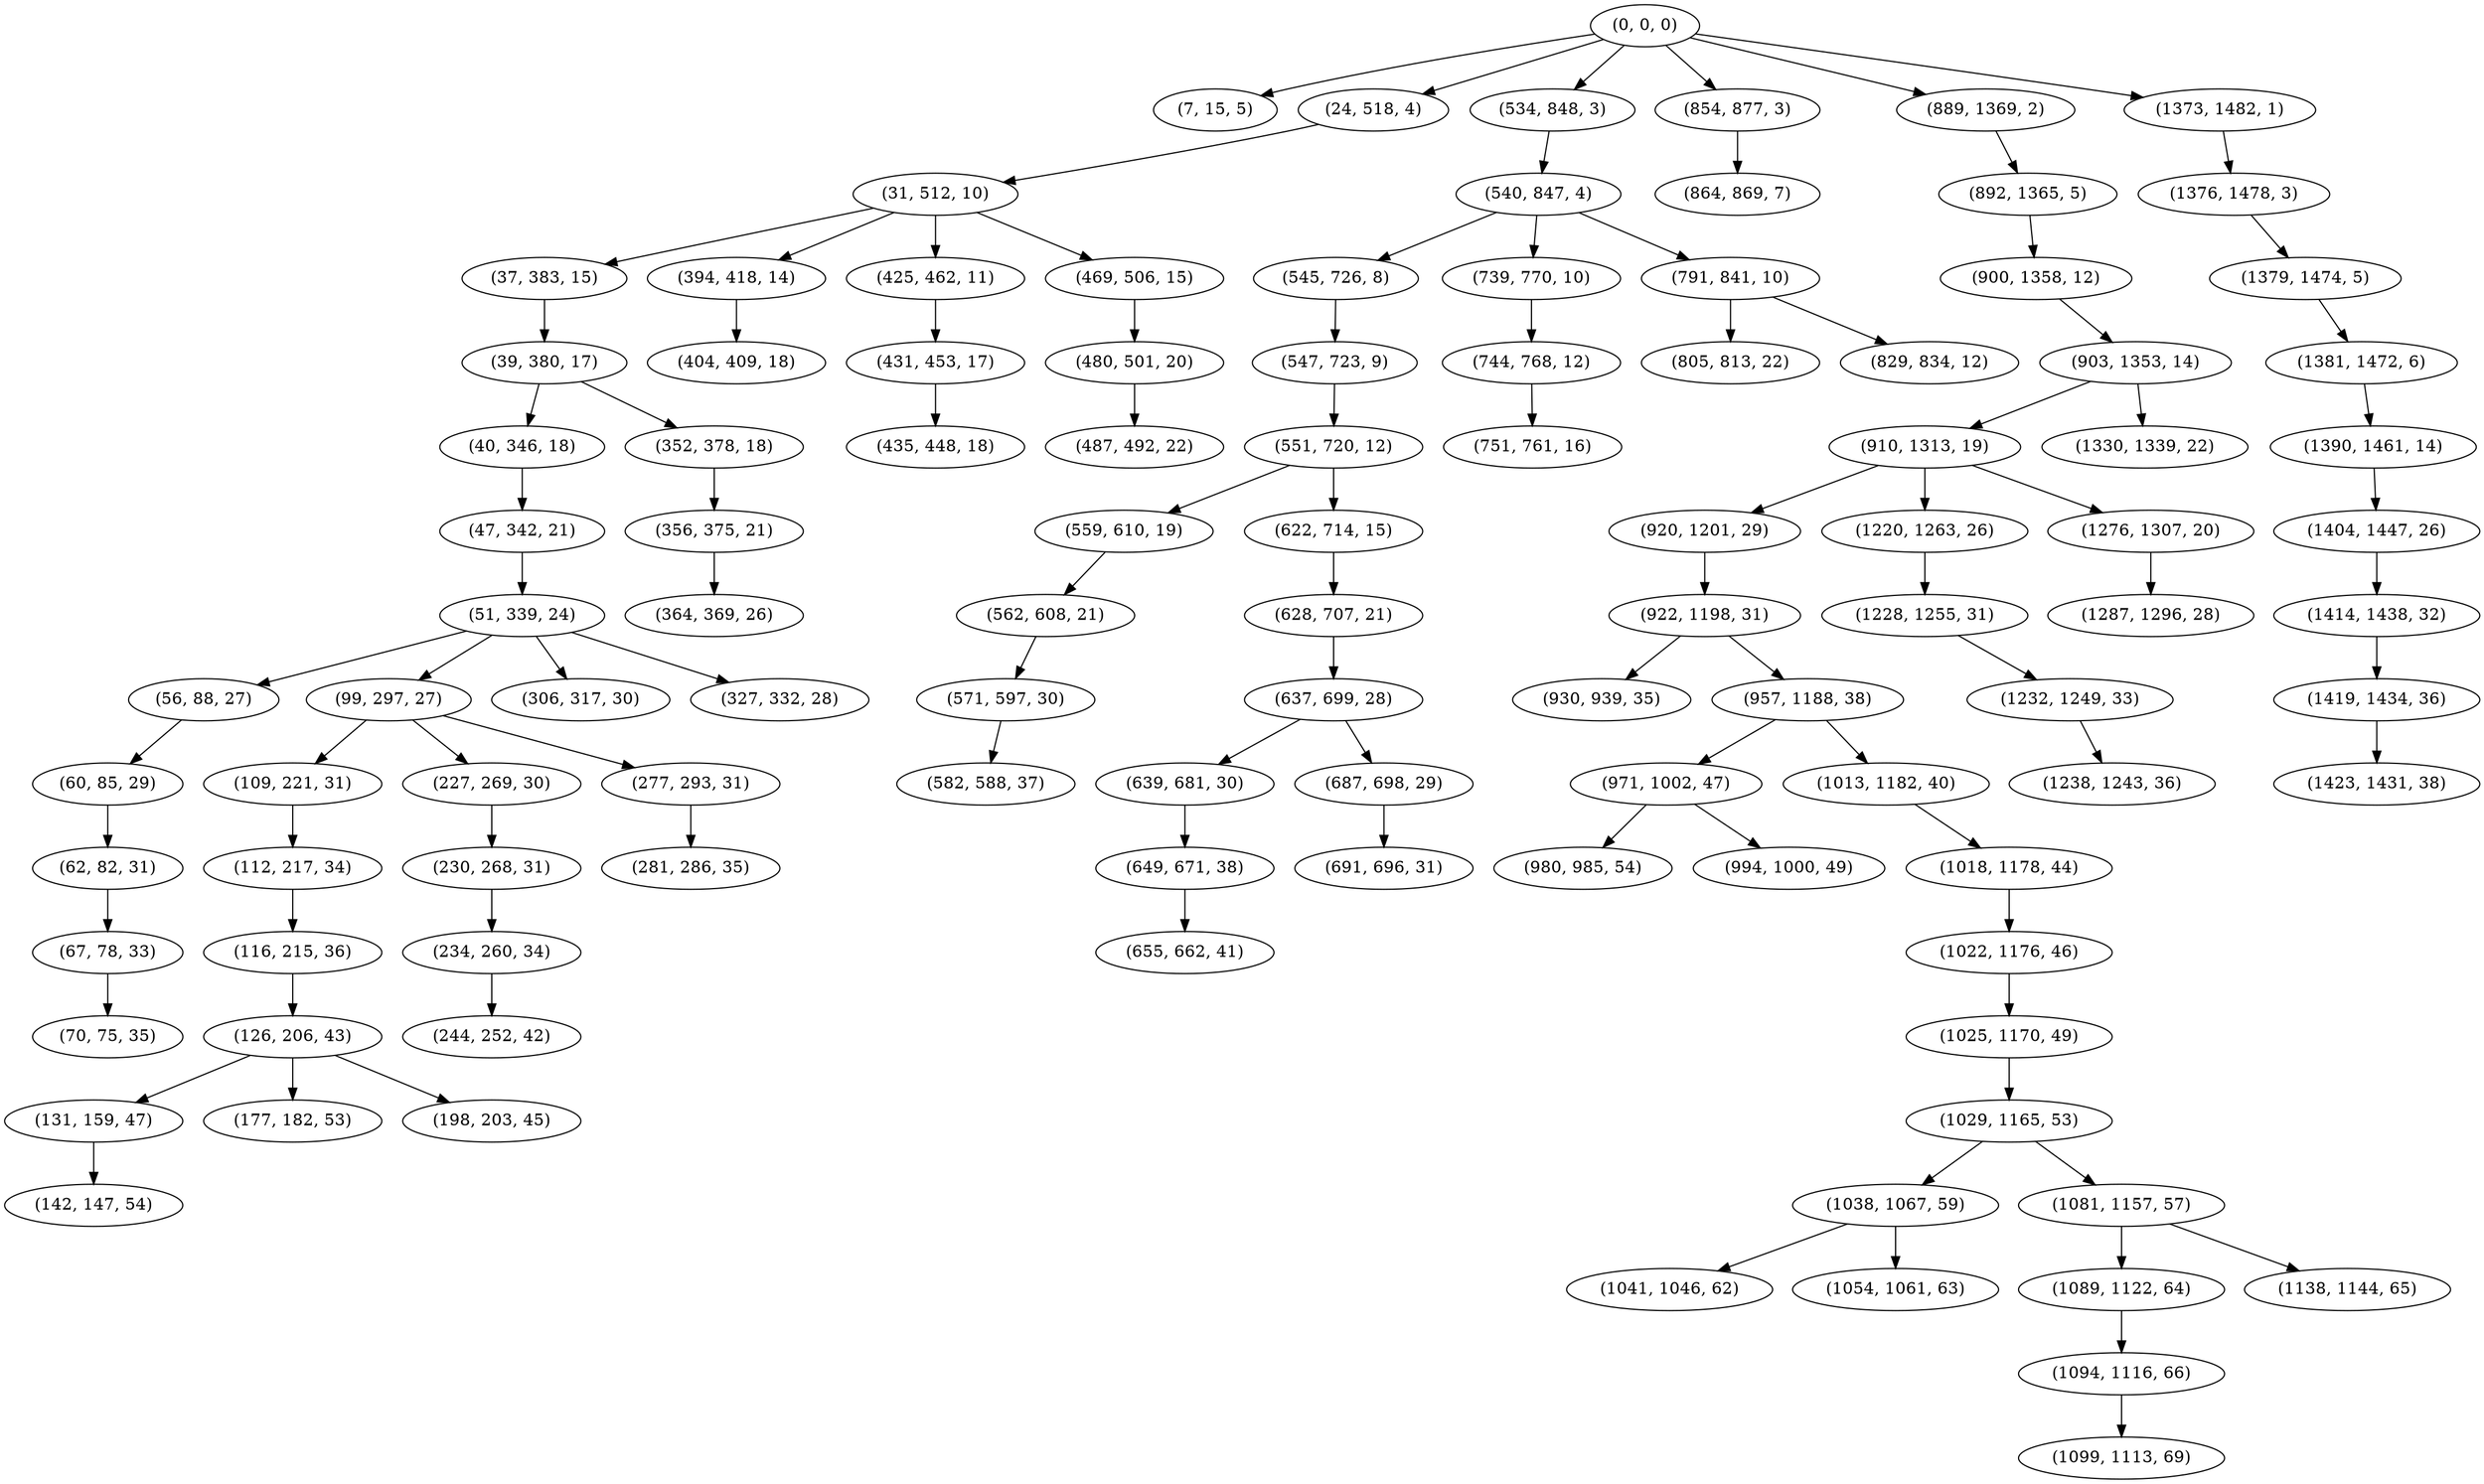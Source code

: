 digraph tree {
    "(0, 0, 0)";
    "(7, 15, 5)";
    "(24, 518, 4)";
    "(31, 512, 10)";
    "(37, 383, 15)";
    "(39, 380, 17)";
    "(40, 346, 18)";
    "(47, 342, 21)";
    "(51, 339, 24)";
    "(56, 88, 27)";
    "(60, 85, 29)";
    "(62, 82, 31)";
    "(67, 78, 33)";
    "(70, 75, 35)";
    "(99, 297, 27)";
    "(109, 221, 31)";
    "(112, 217, 34)";
    "(116, 215, 36)";
    "(126, 206, 43)";
    "(131, 159, 47)";
    "(142, 147, 54)";
    "(177, 182, 53)";
    "(198, 203, 45)";
    "(227, 269, 30)";
    "(230, 268, 31)";
    "(234, 260, 34)";
    "(244, 252, 42)";
    "(277, 293, 31)";
    "(281, 286, 35)";
    "(306, 317, 30)";
    "(327, 332, 28)";
    "(352, 378, 18)";
    "(356, 375, 21)";
    "(364, 369, 26)";
    "(394, 418, 14)";
    "(404, 409, 18)";
    "(425, 462, 11)";
    "(431, 453, 17)";
    "(435, 448, 18)";
    "(469, 506, 15)";
    "(480, 501, 20)";
    "(487, 492, 22)";
    "(534, 848, 3)";
    "(540, 847, 4)";
    "(545, 726, 8)";
    "(547, 723, 9)";
    "(551, 720, 12)";
    "(559, 610, 19)";
    "(562, 608, 21)";
    "(571, 597, 30)";
    "(582, 588, 37)";
    "(622, 714, 15)";
    "(628, 707, 21)";
    "(637, 699, 28)";
    "(639, 681, 30)";
    "(649, 671, 38)";
    "(655, 662, 41)";
    "(687, 698, 29)";
    "(691, 696, 31)";
    "(739, 770, 10)";
    "(744, 768, 12)";
    "(751, 761, 16)";
    "(791, 841, 10)";
    "(805, 813, 22)";
    "(829, 834, 12)";
    "(854, 877, 3)";
    "(864, 869, 7)";
    "(889, 1369, 2)";
    "(892, 1365, 5)";
    "(900, 1358, 12)";
    "(903, 1353, 14)";
    "(910, 1313, 19)";
    "(920, 1201, 29)";
    "(922, 1198, 31)";
    "(930, 939, 35)";
    "(957, 1188, 38)";
    "(971, 1002, 47)";
    "(980, 985, 54)";
    "(994, 1000, 49)";
    "(1013, 1182, 40)";
    "(1018, 1178, 44)";
    "(1022, 1176, 46)";
    "(1025, 1170, 49)";
    "(1029, 1165, 53)";
    "(1038, 1067, 59)";
    "(1041, 1046, 62)";
    "(1054, 1061, 63)";
    "(1081, 1157, 57)";
    "(1089, 1122, 64)";
    "(1094, 1116, 66)";
    "(1099, 1113, 69)";
    "(1138, 1144, 65)";
    "(1220, 1263, 26)";
    "(1228, 1255, 31)";
    "(1232, 1249, 33)";
    "(1238, 1243, 36)";
    "(1276, 1307, 20)";
    "(1287, 1296, 28)";
    "(1330, 1339, 22)";
    "(1373, 1482, 1)";
    "(1376, 1478, 3)";
    "(1379, 1474, 5)";
    "(1381, 1472, 6)";
    "(1390, 1461, 14)";
    "(1404, 1447, 26)";
    "(1414, 1438, 32)";
    "(1419, 1434, 36)";
    "(1423, 1431, 38)";
    "(0, 0, 0)" -> "(7, 15, 5)";
    "(0, 0, 0)" -> "(24, 518, 4)";
    "(0, 0, 0)" -> "(534, 848, 3)";
    "(0, 0, 0)" -> "(854, 877, 3)";
    "(0, 0, 0)" -> "(889, 1369, 2)";
    "(0, 0, 0)" -> "(1373, 1482, 1)";
    "(24, 518, 4)" -> "(31, 512, 10)";
    "(31, 512, 10)" -> "(37, 383, 15)";
    "(31, 512, 10)" -> "(394, 418, 14)";
    "(31, 512, 10)" -> "(425, 462, 11)";
    "(31, 512, 10)" -> "(469, 506, 15)";
    "(37, 383, 15)" -> "(39, 380, 17)";
    "(39, 380, 17)" -> "(40, 346, 18)";
    "(39, 380, 17)" -> "(352, 378, 18)";
    "(40, 346, 18)" -> "(47, 342, 21)";
    "(47, 342, 21)" -> "(51, 339, 24)";
    "(51, 339, 24)" -> "(56, 88, 27)";
    "(51, 339, 24)" -> "(99, 297, 27)";
    "(51, 339, 24)" -> "(306, 317, 30)";
    "(51, 339, 24)" -> "(327, 332, 28)";
    "(56, 88, 27)" -> "(60, 85, 29)";
    "(60, 85, 29)" -> "(62, 82, 31)";
    "(62, 82, 31)" -> "(67, 78, 33)";
    "(67, 78, 33)" -> "(70, 75, 35)";
    "(99, 297, 27)" -> "(109, 221, 31)";
    "(99, 297, 27)" -> "(227, 269, 30)";
    "(99, 297, 27)" -> "(277, 293, 31)";
    "(109, 221, 31)" -> "(112, 217, 34)";
    "(112, 217, 34)" -> "(116, 215, 36)";
    "(116, 215, 36)" -> "(126, 206, 43)";
    "(126, 206, 43)" -> "(131, 159, 47)";
    "(126, 206, 43)" -> "(177, 182, 53)";
    "(126, 206, 43)" -> "(198, 203, 45)";
    "(131, 159, 47)" -> "(142, 147, 54)";
    "(227, 269, 30)" -> "(230, 268, 31)";
    "(230, 268, 31)" -> "(234, 260, 34)";
    "(234, 260, 34)" -> "(244, 252, 42)";
    "(277, 293, 31)" -> "(281, 286, 35)";
    "(352, 378, 18)" -> "(356, 375, 21)";
    "(356, 375, 21)" -> "(364, 369, 26)";
    "(394, 418, 14)" -> "(404, 409, 18)";
    "(425, 462, 11)" -> "(431, 453, 17)";
    "(431, 453, 17)" -> "(435, 448, 18)";
    "(469, 506, 15)" -> "(480, 501, 20)";
    "(480, 501, 20)" -> "(487, 492, 22)";
    "(534, 848, 3)" -> "(540, 847, 4)";
    "(540, 847, 4)" -> "(545, 726, 8)";
    "(540, 847, 4)" -> "(739, 770, 10)";
    "(540, 847, 4)" -> "(791, 841, 10)";
    "(545, 726, 8)" -> "(547, 723, 9)";
    "(547, 723, 9)" -> "(551, 720, 12)";
    "(551, 720, 12)" -> "(559, 610, 19)";
    "(551, 720, 12)" -> "(622, 714, 15)";
    "(559, 610, 19)" -> "(562, 608, 21)";
    "(562, 608, 21)" -> "(571, 597, 30)";
    "(571, 597, 30)" -> "(582, 588, 37)";
    "(622, 714, 15)" -> "(628, 707, 21)";
    "(628, 707, 21)" -> "(637, 699, 28)";
    "(637, 699, 28)" -> "(639, 681, 30)";
    "(637, 699, 28)" -> "(687, 698, 29)";
    "(639, 681, 30)" -> "(649, 671, 38)";
    "(649, 671, 38)" -> "(655, 662, 41)";
    "(687, 698, 29)" -> "(691, 696, 31)";
    "(739, 770, 10)" -> "(744, 768, 12)";
    "(744, 768, 12)" -> "(751, 761, 16)";
    "(791, 841, 10)" -> "(805, 813, 22)";
    "(791, 841, 10)" -> "(829, 834, 12)";
    "(854, 877, 3)" -> "(864, 869, 7)";
    "(889, 1369, 2)" -> "(892, 1365, 5)";
    "(892, 1365, 5)" -> "(900, 1358, 12)";
    "(900, 1358, 12)" -> "(903, 1353, 14)";
    "(903, 1353, 14)" -> "(910, 1313, 19)";
    "(903, 1353, 14)" -> "(1330, 1339, 22)";
    "(910, 1313, 19)" -> "(920, 1201, 29)";
    "(910, 1313, 19)" -> "(1220, 1263, 26)";
    "(910, 1313, 19)" -> "(1276, 1307, 20)";
    "(920, 1201, 29)" -> "(922, 1198, 31)";
    "(922, 1198, 31)" -> "(930, 939, 35)";
    "(922, 1198, 31)" -> "(957, 1188, 38)";
    "(957, 1188, 38)" -> "(971, 1002, 47)";
    "(957, 1188, 38)" -> "(1013, 1182, 40)";
    "(971, 1002, 47)" -> "(980, 985, 54)";
    "(971, 1002, 47)" -> "(994, 1000, 49)";
    "(1013, 1182, 40)" -> "(1018, 1178, 44)";
    "(1018, 1178, 44)" -> "(1022, 1176, 46)";
    "(1022, 1176, 46)" -> "(1025, 1170, 49)";
    "(1025, 1170, 49)" -> "(1029, 1165, 53)";
    "(1029, 1165, 53)" -> "(1038, 1067, 59)";
    "(1029, 1165, 53)" -> "(1081, 1157, 57)";
    "(1038, 1067, 59)" -> "(1041, 1046, 62)";
    "(1038, 1067, 59)" -> "(1054, 1061, 63)";
    "(1081, 1157, 57)" -> "(1089, 1122, 64)";
    "(1081, 1157, 57)" -> "(1138, 1144, 65)";
    "(1089, 1122, 64)" -> "(1094, 1116, 66)";
    "(1094, 1116, 66)" -> "(1099, 1113, 69)";
    "(1220, 1263, 26)" -> "(1228, 1255, 31)";
    "(1228, 1255, 31)" -> "(1232, 1249, 33)";
    "(1232, 1249, 33)" -> "(1238, 1243, 36)";
    "(1276, 1307, 20)" -> "(1287, 1296, 28)";
    "(1373, 1482, 1)" -> "(1376, 1478, 3)";
    "(1376, 1478, 3)" -> "(1379, 1474, 5)";
    "(1379, 1474, 5)" -> "(1381, 1472, 6)";
    "(1381, 1472, 6)" -> "(1390, 1461, 14)";
    "(1390, 1461, 14)" -> "(1404, 1447, 26)";
    "(1404, 1447, 26)" -> "(1414, 1438, 32)";
    "(1414, 1438, 32)" -> "(1419, 1434, 36)";
    "(1419, 1434, 36)" -> "(1423, 1431, 38)";
}
